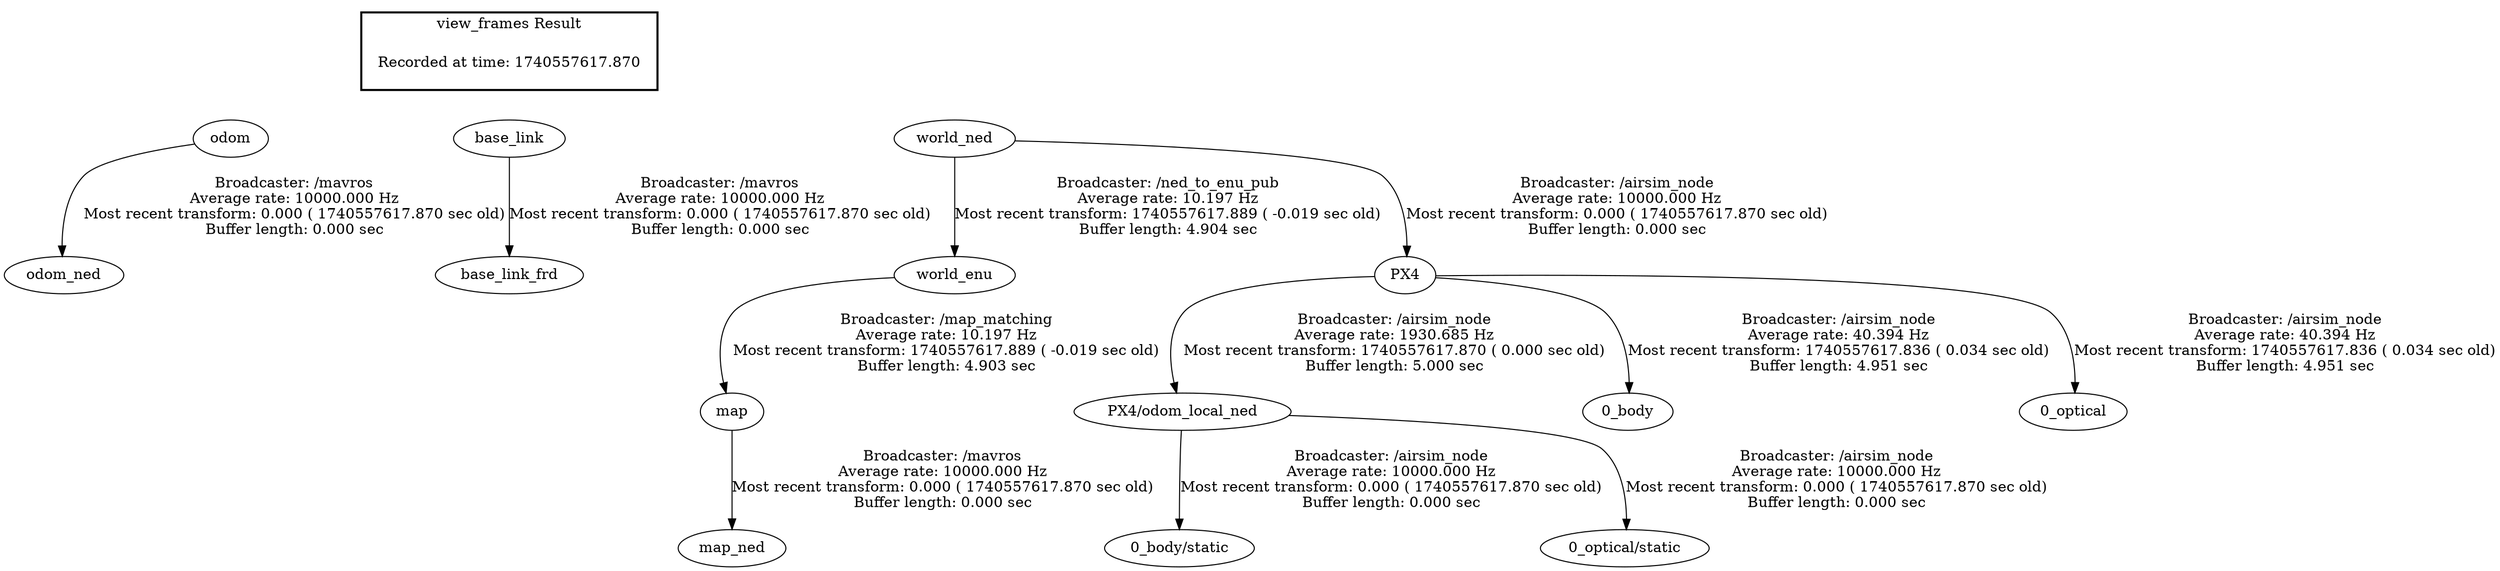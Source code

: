 digraph G {
"map" -> "map_ned"[label="Broadcaster: /mavros\nAverage rate: 10000.000 Hz\nMost recent transform: 0.000 ( 1740557617.870 sec old)\nBuffer length: 0.000 sec\n"];
"world_enu" -> "map"[label="Broadcaster: /map_matching\nAverage rate: 10.197 Hz\nMost recent transform: 1740557617.889 ( -0.019 sec old)\nBuffer length: 4.903 sec\n"];
"odom" -> "odom_ned"[label="Broadcaster: /mavros\nAverage rate: 10000.000 Hz\nMost recent transform: 0.000 ( 1740557617.870 sec old)\nBuffer length: 0.000 sec\n"];
"base_link" -> "base_link_frd"[label="Broadcaster: /mavros\nAverage rate: 10000.000 Hz\nMost recent transform: 0.000 ( 1740557617.870 sec old)\nBuffer length: 0.000 sec\n"];
"PX4" -> "PX4/odom_local_ned"[label="Broadcaster: /airsim_node\nAverage rate: 1930.685 Hz\nMost recent transform: 1740557617.870 ( 0.000 sec old)\nBuffer length: 5.000 sec\n"];
"world_ned" -> "PX4"[label="Broadcaster: /airsim_node\nAverage rate: 10000.000 Hz\nMost recent transform: 0.000 ( 1740557617.870 sec old)\nBuffer length: 0.000 sec\n"];
"PX4/odom_local_ned" -> "0_body/static"[label="Broadcaster: /airsim_node\nAverage rate: 10000.000 Hz\nMost recent transform: 0.000 ( 1740557617.870 sec old)\nBuffer length: 0.000 sec\n"];
"PX4/odom_local_ned" -> "0_optical/static"[label="Broadcaster: /airsim_node\nAverage rate: 10000.000 Hz\nMost recent transform: 0.000 ( 1740557617.870 sec old)\nBuffer length: 0.000 sec\n"];
"PX4" -> "0_body"[label="Broadcaster: /airsim_node\nAverage rate: 40.394 Hz\nMost recent transform: 1740557617.836 ( 0.034 sec old)\nBuffer length: 4.951 sec\n"];
"PX4" -> "0_optical"[label="Broadcaster: /airsim_node\nAverage rate: 40.394 Hz\nMost recent transform: 1740557617.836 ( 0.034 sec old)\nBuffer length: 4.951 sec\n"];
"world_ned" -> "world_enu"[label="Broadcaster: /ned_to_enu_pub\nAverage rate: 10.197 Hz\nMost recent transform: 1740557617.889 ( -0.019 sec old)\nBuffer length: 4.904 sec\n"];
edge [style=invis];
 subgraph cluster_legend { style=bold; color=black; label ="view_frames Result";
"Recorded at time: 1740557617.870"[ shape=plaintext ] ;
 }->"odom";
edge [style=invis];
 subgraph cluster_legend { style=bold; color=black; label ="view_frames Result";
"Recorded at time: 1740557617.870"[ shape=plaintext ] ;
 }->"base_link";
edge [style=invis];
 subgraph cluster_legend { style=bold; color=black; label ="view_frames Result";
"Recorded at time: 1740557617.870"[ shape=plaintext ] ;
 }->"world_ned";
}